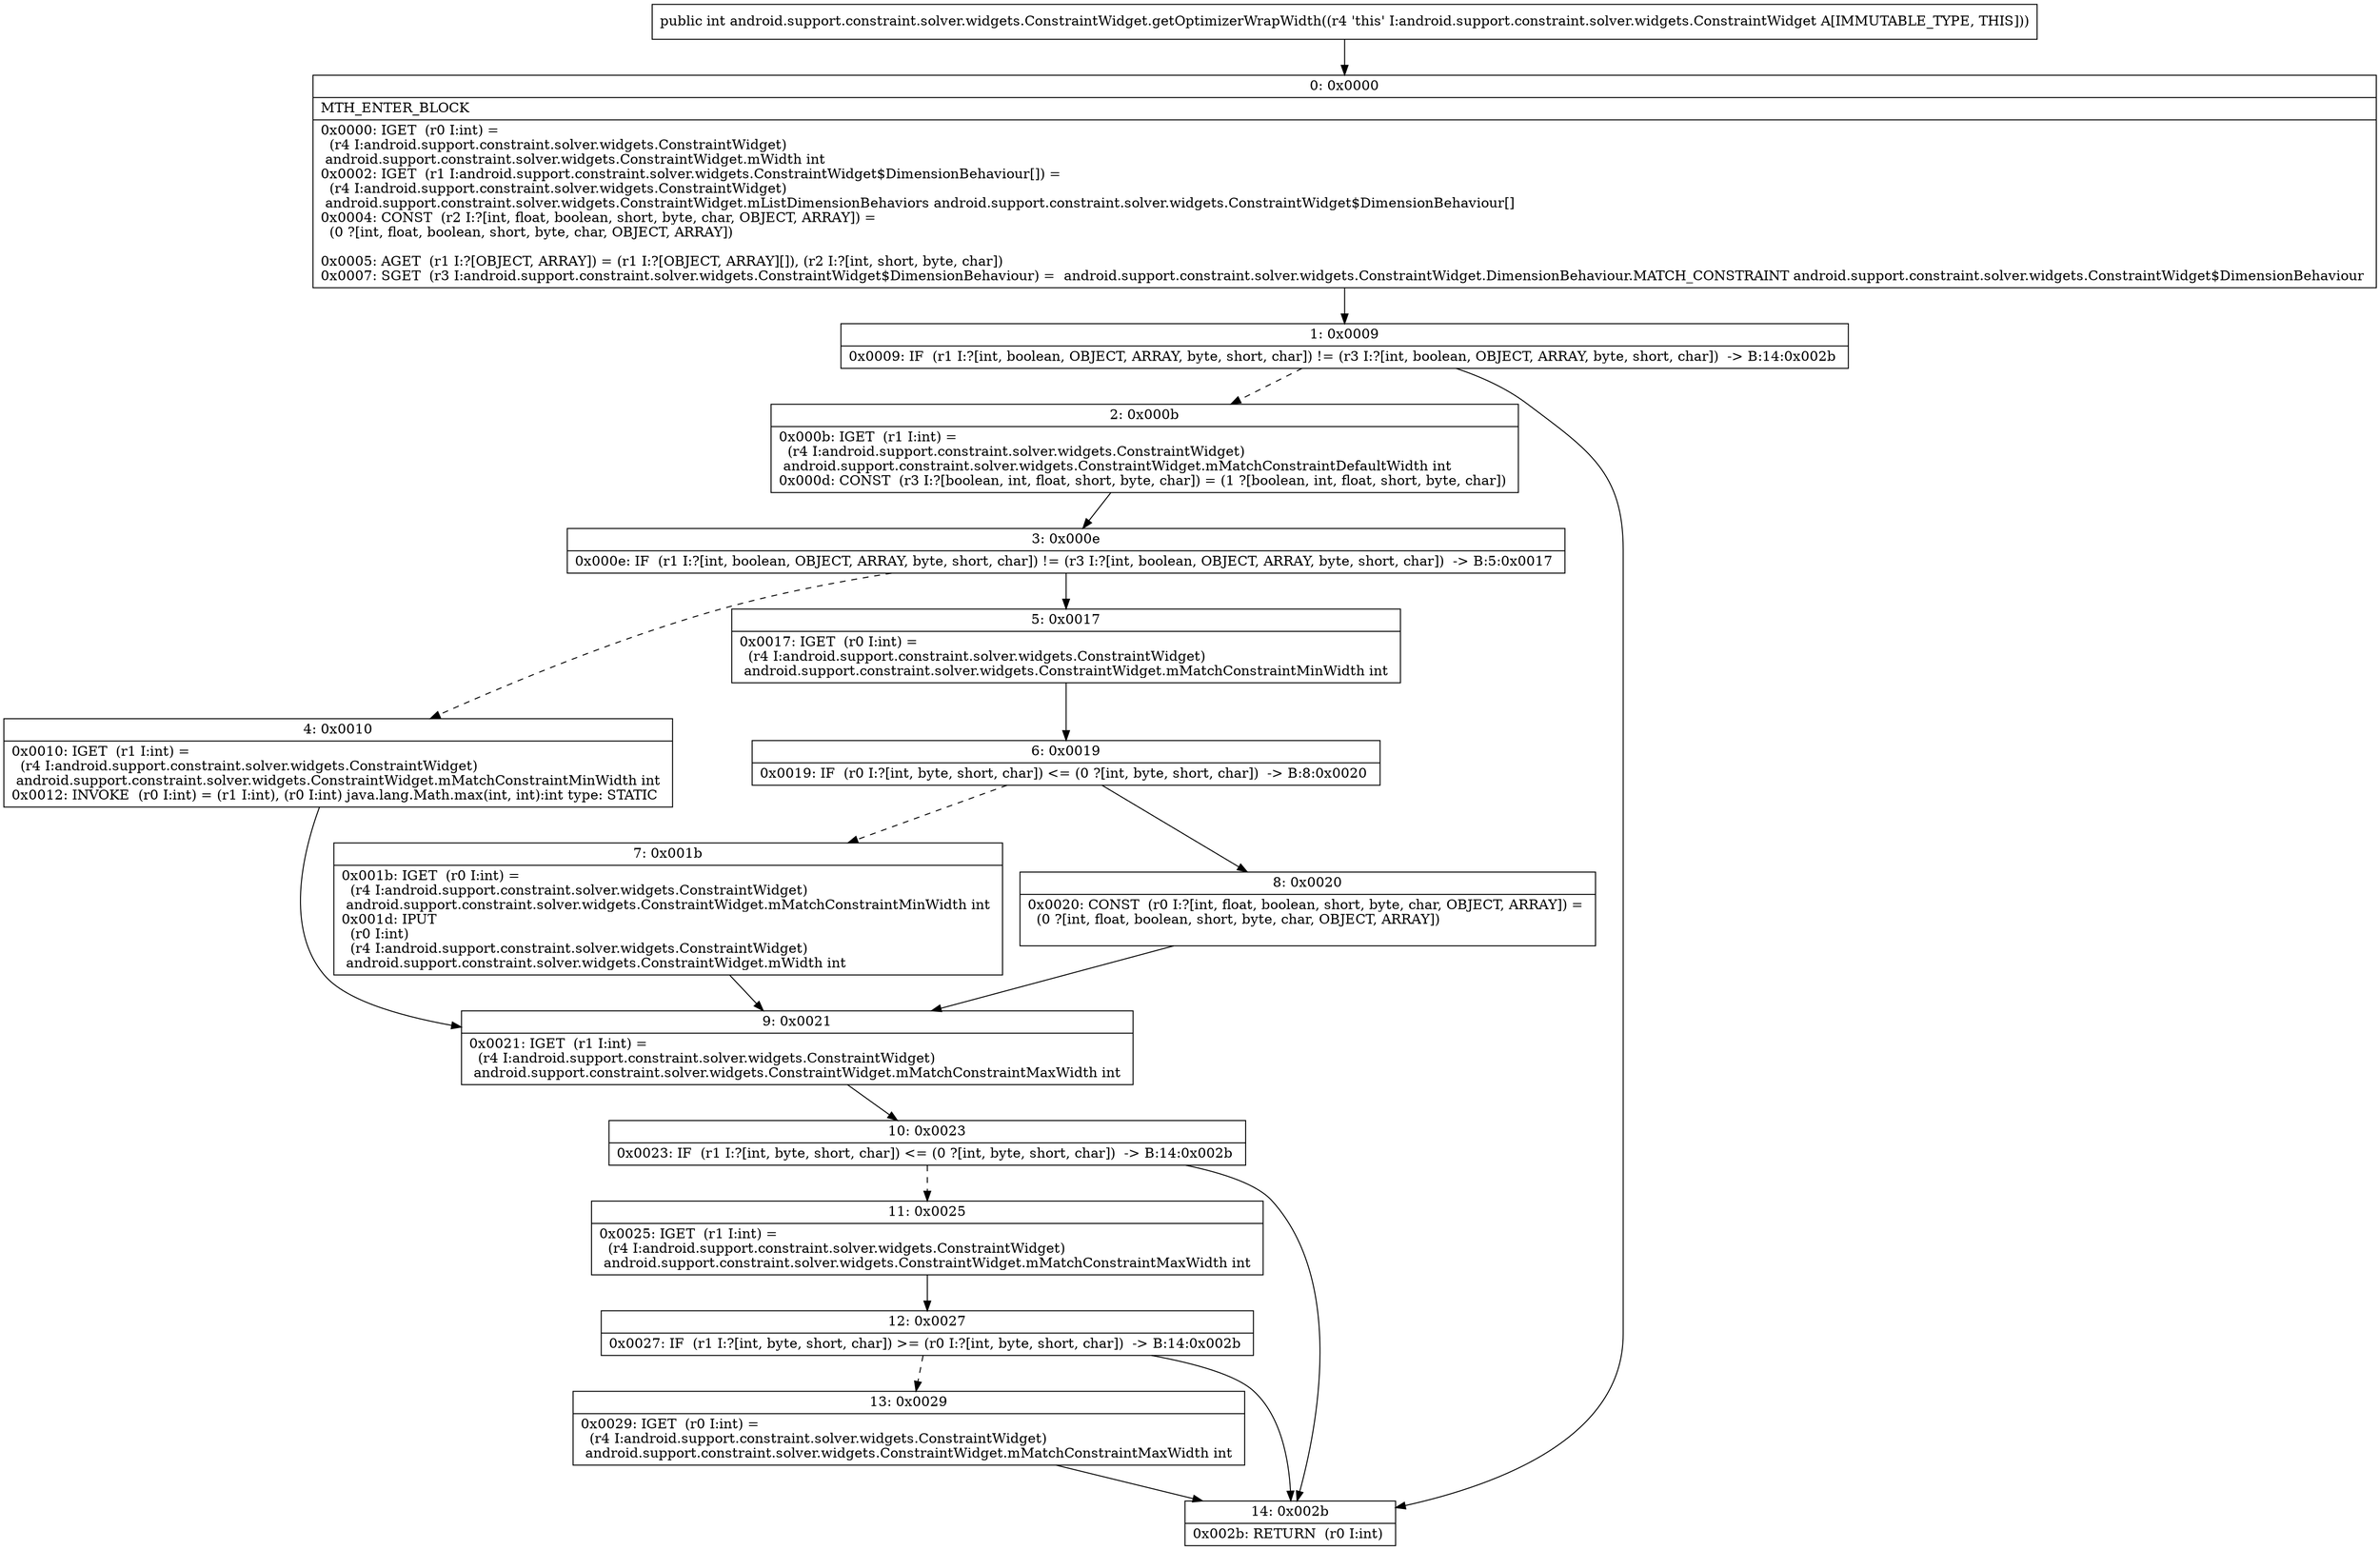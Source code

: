 digraph "CFG forandroid.support.constraint.solver.widgets.ConstraintWidget.getOptimizerWrapWidth()I" {
Node_0 [shape=record,label="{0\:\ 0x0000|MTH_ENTER_BLOCK\l|0x0000: IGET  (r0 I:int) = \l  (r4 I:android.support.constraint.solver.widgets.ConstraintWidget)\l android.support.constraint.solver.widgets.ConstraintWidget.mWidth int \l0x0002: IGET  (r1 I:android.support.constraint.solver.widgets.ConstraintWidget$DimensionBehaviour[]) = \l  (r4 I:android.support.constraint.solver.widgets.ConstraintWidget)\l android.support.constraint.solver.widgets.ConstraintWidget.mListDimensionBehaviors android.support.constraint.solver.widgets.ConstraintWidget$DimensionBehaviour[] \l0x0004: CONST  (r2 I:?[int, float, boolean, short, byte, char, OBJECT, ARRAY]) = \l  (0 ?[int, float, boolean, short, byte, char, OBJECT, ARRAY])\l \l0x0005: AGET  (r1 I:?[OBJECT, ARRAY]) = (r1 I:?[OBJECT, ARRAY][]), (r2 I:?[int, short, byte, char]) \l0x0007: SGET  (r3 I:android.support.constraint.solver.widgets.ConstraintWidget$DimensionBehaviour) =  android.support.constraint.solver.widgets.ConstraintWidget.DimensionBehaviour.MATCH_CONSTRAINT android.support.constraint.solver.widgets.ConstraintWidget$DimensionBehaviour \l}"];
Node_1 [shape=record,label="{1\:\ 0x0009|0x0009: IF  (r1 I:?[int, boolean, OBJECT, ARRAY, byte, short, char]) != (r3 I:?[int, boolean, OBJECT, ARRAY, byte, short, char])  \-\> B:14:0x002b \l}"];
Node_2 [shape=record,label="{2\:\ 0x000b|0x000b: IGET  (r1 I:int) = \l  (r4 I:android.support.constraint.solver.widgets.ConstraintWidget)\l android.support.constraint.solver.widgets.ConstraintWidget.mMatchConstraintDefaultWidth int \l0x000d: CONST  (r3 I:?[boolean, int, float, short, byte, char]) = (1 ?[boolean, int, float, short, byte, char]) \l}"];
Node_3 [shape=record,label="{3\:\ 0x000e|0x000e: IF  (r1 I:?[int, boolean, OBJECT, ARRAY, byte, short, char]) != (r3 I:?[int, boolean, OBJECT, ARRAY, byte, short, char])  \-\> B:5:0x0017 \l}"];
Node_4 [shape=record,label="{4\:\ 0x0010|0x0010: IGET  (r1 I:int) = \l  (r4 I:android.support.constraint.solver.widgets.ConstraintWidget)\l android.support.constraint.solver.widgets.ConstraintWidget.mMatchConstraintMinWidth int \l0x0012: INVOKE  (r0 I:int) = (r1 I:int), (r0 I:int) java.lang.Math.max(int, int):int type: STATIC \l}"];
Node_5 [shape=record,label="{5\:\ 0x0017|0x0017: IGET  (r0 I:int) = \l  (r4 I:android.support.constraint.solver.widgets.ConstraintWidget)\l android.support.constraint.solver.widgets.ConstraintWidget.mMatchConstraintMinWidth int \l}"];
Node_6 [shape=record,label="{6\:\ 0x0019|0x0019: IF  (r0 I:?[int, byte, short, char]) \<= (0 ?[int, byte, short, char])  \-\> B:8:0x0020 \l}"];
Node_7 [shape=record,label="{7\:\ 0x001b|0x001b: IGET  (r0 I:int) = \l  (r4 I:android.support.constraint.solver.widgets.ConstraintWidget)\l android.support.constraint.solver.widgets.ConstraintWidget.mMatchConstraintMinWidth int \l0x001d: IPUT  \l  (r0 I:int)\l  (r4 I:android.support.constraint.solver.widgets.ConstraintWidget)\l android.support.constraint.solver.widgets.ConstraintWidget.mWidth int \l}"];
Node_8 [shape=record,label="{8\:\ 0x0020|0x0020: CONST  (r0 I:?[int, float, boolean, short, byte, char, OBJECT, ARRAY]) = \l  (0 ?[int, float, boolean, short, byte, char, OBJECT, ARRAY])\l \l}"];
Node_9 [shape=record,label="{9\:\ 0x0021|0x0021: IGET  (r1 I:int) = \l  (r4 I:android.support.constraint.solver.widgets.ConstraintWidget)\l android.support.constraint.solver.widgets.ConstraintWidget.mMatchConstraintMaxWidth int \l}"];
Node_10 [shape=record,label="{10\:\ 0x0023|0x0023: IF  (r1 I:?[int, byte, short, char]) \<= (0 ?[int, byte, short, char])  \-\> B:14:0x002b \l}"];
Node_11 [shape=record,label="{11\:\ 0x0025|0x0025: IGET  (r1 I:int) = \l  (r4 I:android.support.constraint.solver.widgets.ConstraintWidget)\l android.support.constraint.solver.widgets.ConstraintWidget.mMatchConstraintMaxWidth int \l}"];
Node_12 [shape=record,label="{12\:\ 0x0027|0x0027: IF  (r1 I:?[int, byte, short, char]) \>= (r0 I:?[int, byte, short, char])  \-\> B:14:0x002b \l}"];
Node_13 [shape=record,label="{13\:\ 0x0029|0x0029: IGET  (r0 I:int) = \l  (r4 I:android.support.constraint.solver.widgets.ConstraintWidget)\l android.support.constraint.solver.widgets.ConstraintWidget.mMatchConstraintMaxWidth int \l}"];
Node_14 [shape=record,label="{14\:\ 0x002b|0x002b: RETURN  (r0 I:int) \l}"];
MethodNode[shape=record,label="{public int android.support.constraint.solver.widgets.ConstraintWidget.getOptimizerWrapWidth((r4 'this' I:android.support.constraint.solver.widgets.ConstraintWidget A[IMMUTABLE_TYPE, THIS])) }"];
MethodNode -> Node_0;
Node_0 -> Node_1;
Node_1 -> Node_2[style=dashed];
Node_1 -> Node_14;
Node_2 -> Node_3;
Node_3 -> Node_4[style=dashed];
Node_3 -> Node_5;
Node_4 -> Node_9;
Node_5 -> Node_6;
Node_6 -> Node_7[style=dashed];
Node_6 -> Node_8;
Node_7 -> Node_9;
Node_8 -> Node_9;
Node_9 -> Node_10;
Node_10 -> Node_11[style=dashed];
Node_10 -> Node_14;
Node_11 -> Node_12;
Node_12 -> Node_13[style=dashed];
Node_12 -> Node_14;
Node_13 -> Node_14;
}

